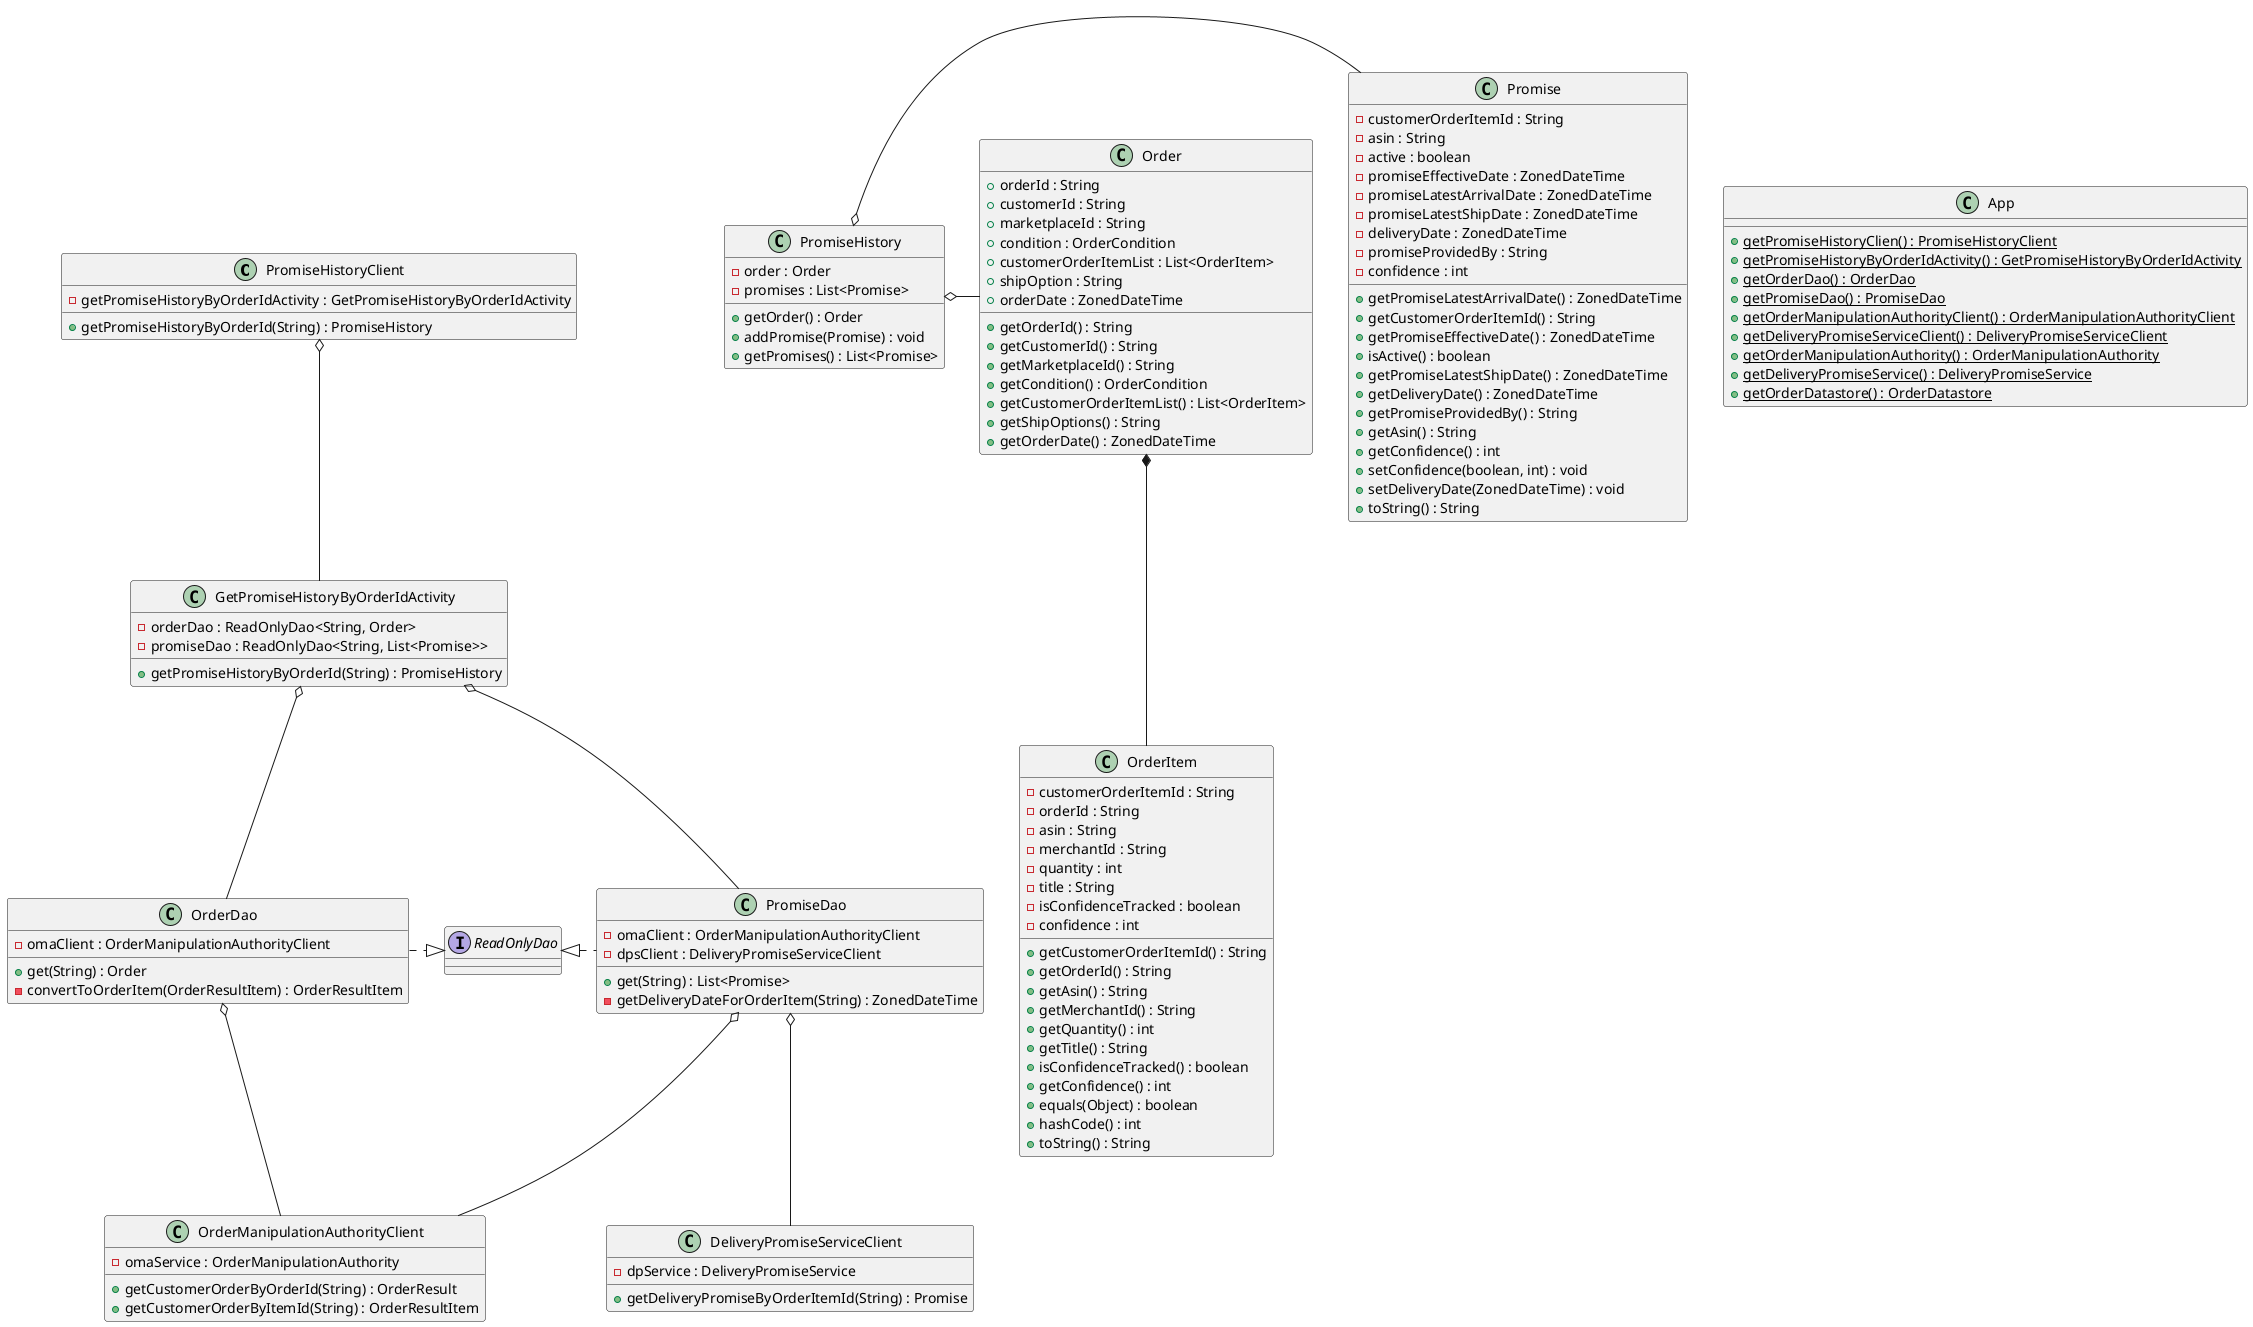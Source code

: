 @startuml
'https://plantuml.com/class-diagram

class PromiseHistoryClient {
    - getPromiseHistoryByOrderIdActivity : GetPromiseHistoryByOrderIdActivity
    + getPromiseHistoryByOrderId(String) : PromiseHistory
}
class GetPromiseHistoryByOrderIdActivity {
    - orderDao : ReadOnlyDao<String, Order>
    - promiseDao : ReadOnlyDao<String, List<Promise>>
    + getPromiseHistoryByOrderId(String) : PromiseHistory
}
class OrderDao {
    - omaClient : OrderManipulationAuthorityClient
    + get(String) : Order
    - convertToOrderItem(OrderResultItem) : OrderResultItem
}
class PromiseDao {
    - omaClient : OrderManipulationAuthorityClient
    - dpsClient : DeliveryPromiseServiceClient
    + get(String) : List<Promise>
    - getDeliveryDateForOrderItem(String) : ZonedDateTime
}
class OrderManipulationAuthorityClient {
    - omaService : OrderManipulationAuthority
    + getCustomerOrderByOrderId(String) : OrderResult
    + getCustomerOrderByItemId(String) : OrderResultItem
}
class DeliveryPromiseServiceClient {
    - dpService : DeliveryPromiseService
    + getDeliveryPromiseByOrderItemId(String) : Promise
}
interface ReadOnlyDao

class Order {
    + orderId : String
    + customerId : String
    + marketplaceId : String
    + condition : OrderCondition
    + customerOrderItemList : List<OrderItem>
    + shipOption : String
    + orderDate : ZonedDateTime

    + getOrderId() : String
    + getCustomerId() : String
    + getMarketplaceId() : String
    + getCondition() : OrderCondition
    + getCustomerOrderItemList() : List<OrderItem>
    + getShipOptions() : String
    + getOrderDate() : ZonedDateTime
}
class OrderItem {
    - customerOrderItemId : String
    - orderId : String
    - asin : String
    - merchantId : String
    - quantity : int
    - title : String
    - isConfidenceTracked : boolean
    - confidence : int

    + getCustomerOrderItemId() : String
    + getOrderId() : String
    + getAsin() : String
    + getMerchantId() : String
    + getQuantity() : int
    + getTitle() : String
    + isConfidenceTracked() : boolean
    + getConfidence() : int
    + equals(Object) : boolean
    + hashCode() : int
    + toString() : String
}
class Promise {
    - customerOrderItemId : String
    - asin : String
    - active : boolean
    - promiseEffectiveDate : ZonedDateTime
    - promiseLatestArrivalDate : ZonedDateTime
    - promiseLatestShipDate : ZonedDateTime
    - deliveryDate : ZonedDateTime
    - promiseProvidedBy : String
    - confidence : int

    + getPromiseLatestArrivalDate() : ZonedDateTime
    + getCustomerOrderItemId() : String
    + getPromiseEffectiveDate() : ZonedDateTime
    + isActive() : boolean
    + getPromiseLatestShipDate() : ZonedDateTime
    + getDeliveryDate() : ZonedDateTime
    + getPromiseProvidedBy() : String
    + getAsin() : String
    + getConfidence() : int
    + setConfidence(boolean, int) : void
    + setDeliveryDate(ZonedDateTime) : void
    + toString() : String
}
class PromiseHistory {
    - order : Order
    - promises : List<Promise>

    + getOrder() : Order
    + addPromise(Promise) : void
    + getPromises() : List<Promise>
}

class App {
    + getPromiseHistoryClien() : PromiseHistoryClient {static}
    + getPromiseHistoryByOrderIdActivity() : GetPromiseHistoryByOrderIdActivity {static}
    + getOrderDao() : OrderDao {static}
    + getPromiseDao() : PromiseDao {static}
    + getOrderManipulationAuthorityClient() : OrderManipulationAuthorityClient {static}
    + getDeliveryPromiseServiceClient() : DeliveryPromiseServiceClient {static}
    + getOrderManipulationAuthority() : OrderManipulationAuthority {static}
    + getDeliveryPromiseService() : DeliveryPromiseService {static}
    + getOrderDatastore() : OrderDatastore {static}
}

PromiseHistoryClient o-- GetPromiseHistoryByOrderIdActivity
GetPromiseHistoryByOrderIdActivity o-- PromiseDao
GetPromiseHistoryByOrderIdActivity o-- OrderDao
PromiseDao o-- DeliveryPromiseServiceClient
PromiseDao o-- OrderManipulationAuthorityClient
OrderDao o-- OrderManipulationAuthorityClient
OrderDao .|> ReadOnlyDao
ReadOnlyDao <|. PromiseDao
PromiseHistory o- Promise
PromiseHistory o- Order
Order *--- OrderItem

@enduml